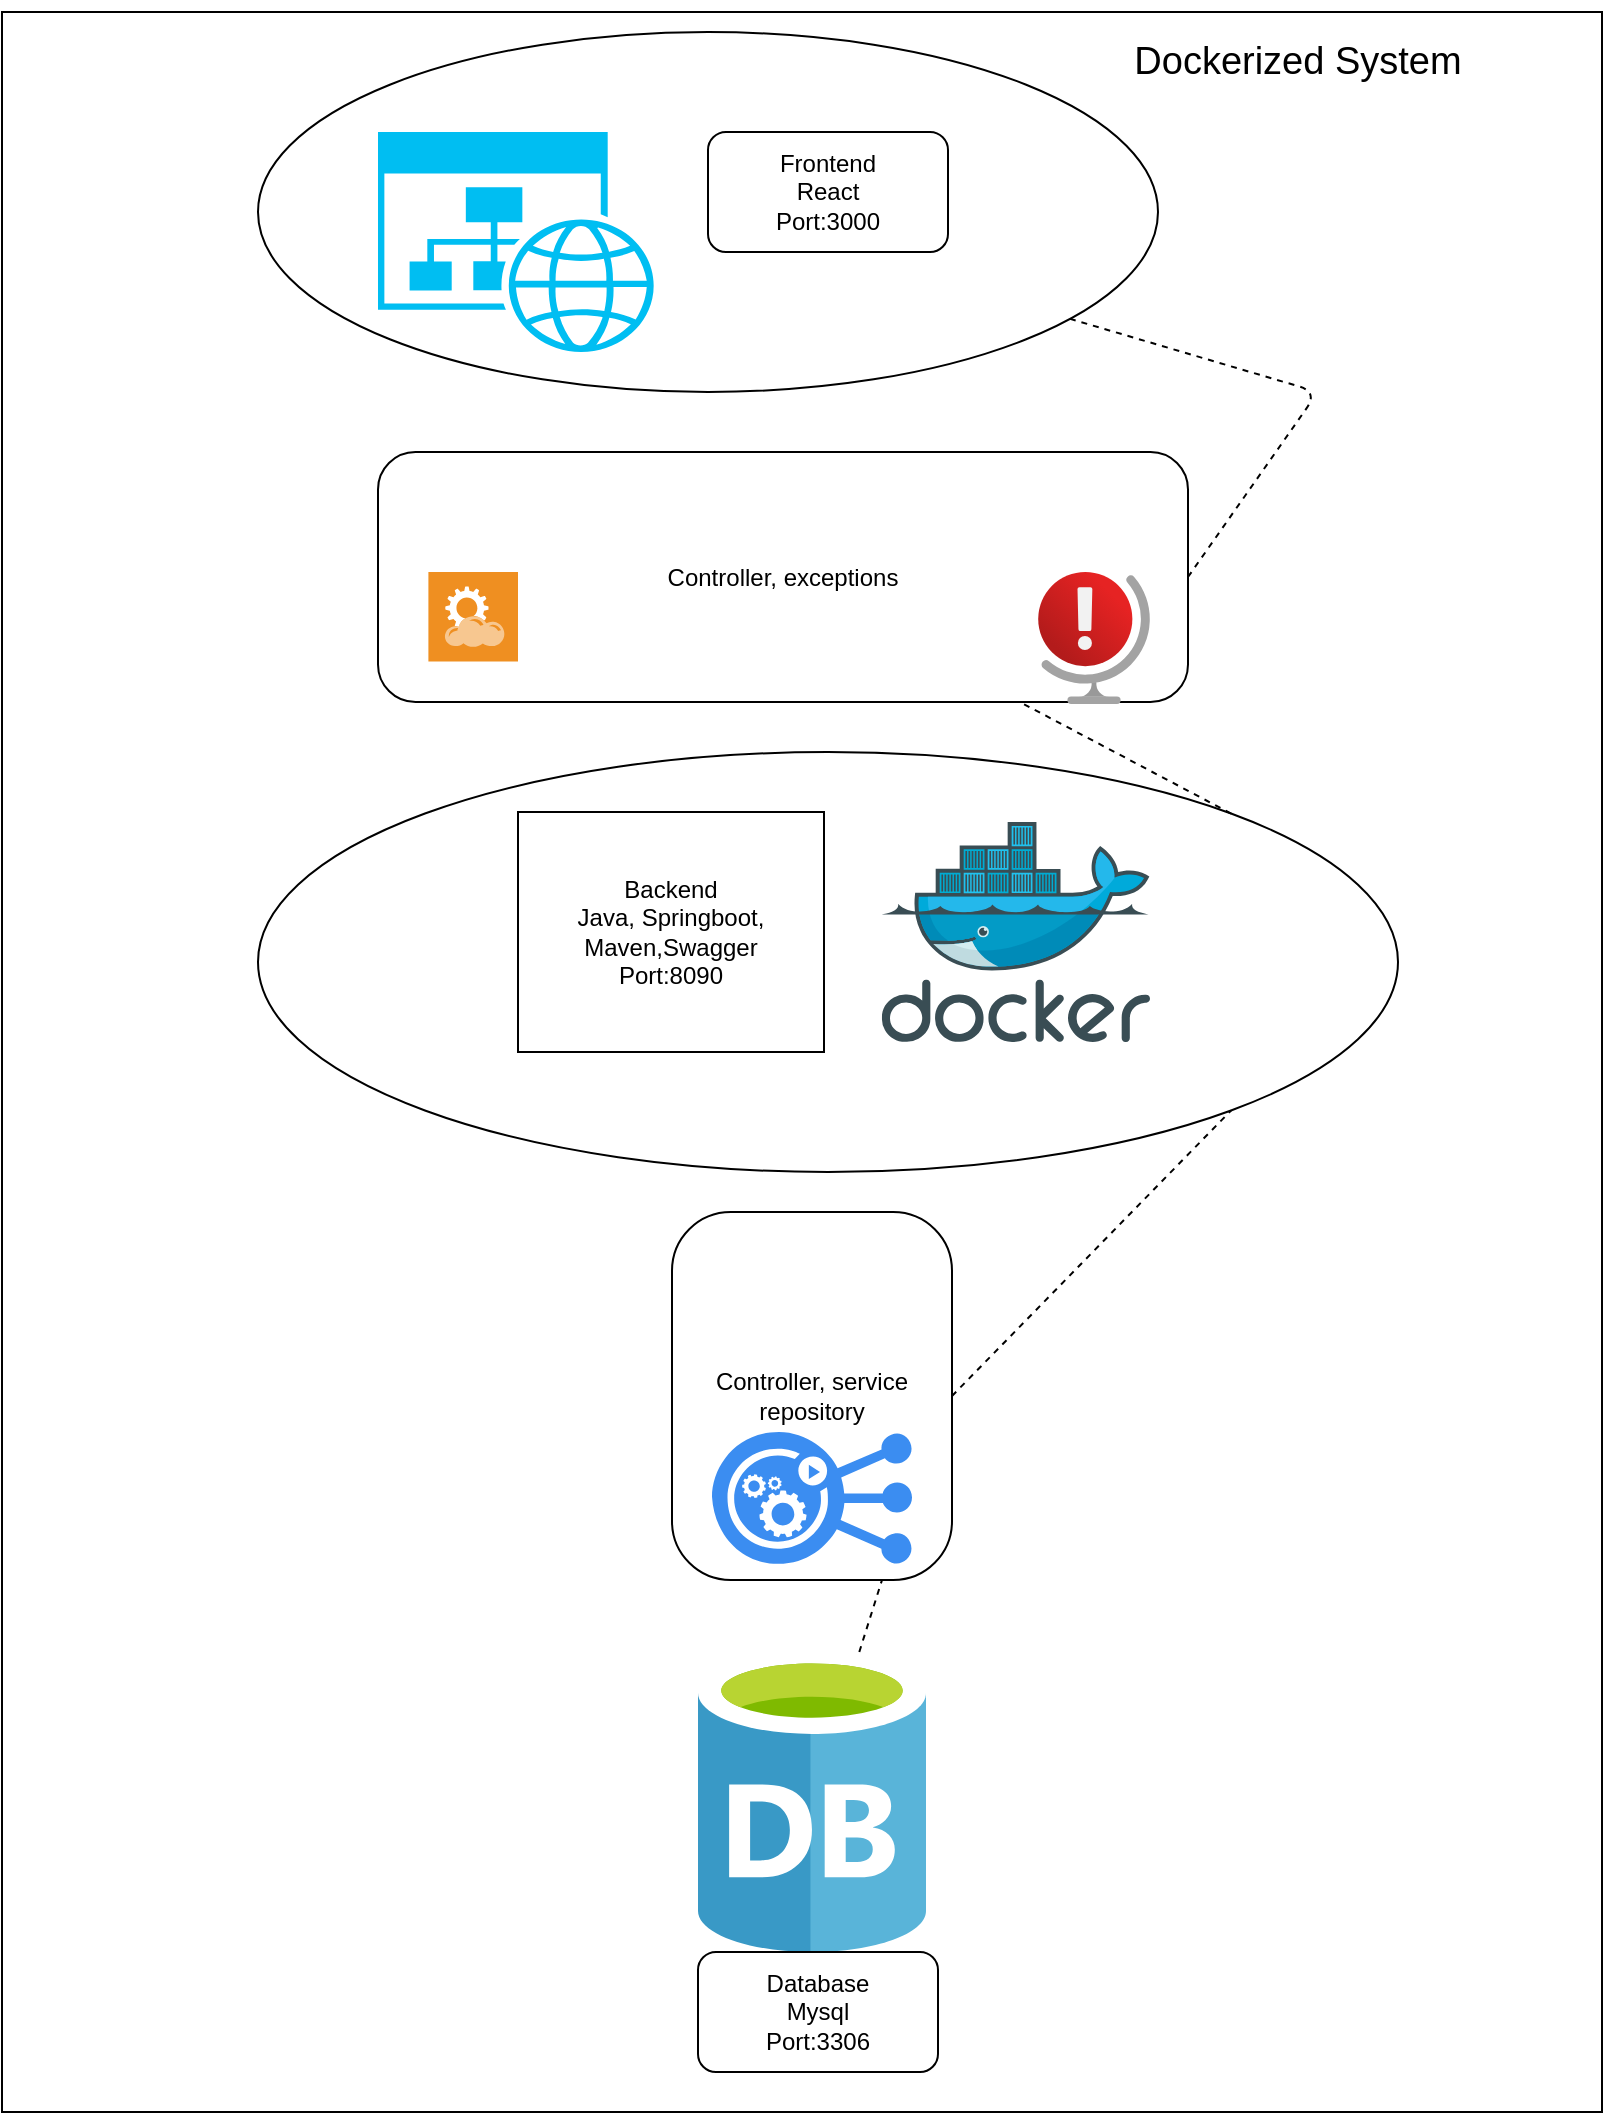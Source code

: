 <mxfile>
    <diagram id="nQGF-Ud8uuBfEzQcGW14" name="Page-1">
        <mxGraphModel dx="1008" dy="720" grid="1" gridSize="10" guides="1" tooltips="1" connect="1" arrows="1" fold="1" page="1" pageScale="1" pageWidth="850" pageHeight="1100" math="0" shadow="0">
            <root>
                <mxCell id="0"/>
                <mxCell id="1" parent="0"/>
                <mxCell id="2" value="" style="rounded=0;whiteSpace=wrap;html=1;" vertex="1" parent="1">
                    <mxGeometry x="12" y="10" width="800" height="1050" as="geometry"/>
                </mxCell>
                <mxCell id="56" value="" style="ellipse;whiteSpace=wrap;html=1;fontSize=12;" vertex="1" parent="1">
                    <mxGeometry x="140" y="380" width="570" height="210" as="geometry"/>
                </mxCell>
                <mxCell id="55" value="" style="ellipse;whiteSpace=wrap;html=1;fontSize=12;" vertex="1" parent="1">
                    <mxGeometry x="140" y="20" width="450" height="180" as="geometry"/>
                </mxCell>
                <mxCell id="6" value="Frontend&lt;br&gt;React&lt;br&gt;Port:3000" style="rounded=1;whiteSpace=wrap;html=1;" vertex="1" parent="1">
                    <mxGeometry x="365" y="70" width="120" height="60" as="geometry"/>
                </mxCell>
                <mxCell id="9" value="&lt;p style=&quot;line-height: 120%; font-size: 19px;&quot;&gt;Dockerized System&lt;/p&gt;" style="text;html=1;strokeColor=none;fillColor=none;align=center;verticalAlign=middle;whiteSpace=wrap;rounded=0;" vertex="1" parent="1">
                    <mxGeometry x="520" y="20" width="280" height="30" as="geometry"/>
                </mxCell>
                <mxCell id="32" value="Backend&lt;br&gt;Java, Springboot, Maven,Swagger&lt;br&gt;Port:8090" style="rounded=0;whiteSpace=wrap;html=1;fontSize=12;" vertex="1" parent="1">
                    <mxGeometry x="270" y="410" width="153" height="120" as="geometry"/>
                </mxCell>
                <mxCell id="41" value="" style="sketch=0;aspect=fixed;html=1;points=[];align=center;image;fontSize=12;image=img/lib/mscae/Database_General.svg;" vertex="1" parent="1">
                    <mxGeometry x="360" y="830" width="114" height="150" as="geometry"/>
                </mxCell>
                <mxCell id="42" value="Database&lt;br&gt;Mysql&lt;br&gt;Port:3306" style="rounded=1;whiteSpace=wrap;html=1;fontSize=12;" vertex="1" parent="1">
                    <mxGeometry x="360" y="980" width="120" height="60" as="geometry"/>
                </mxCell>
                <mxCell id="43" value="" style="sketch=0;aspect=fixed;html=1;points=[];align=center;image;fontSize=12;image=img/lib/mscae/Docker.svg;" vertex="1" parent="1">
                    <mxGeometry x="451.85" y="415" width="134.15" height="110" as="geometry"/>
                </mxCell>
                <mxCell id="45" value="" style="verticalLabelPosition=bottom;html=1;verticalAlign=top;align=center;strokeColor=none;fillColor=#00BEF2;shape=mxgraph.azure.website_generic;pointerEvents=1;fontSize=12;" vertex="1" parent="1">
                    <mxGeometry x="200" y="70" width="140" height="110" as="geometry"/>
                </mxCell>
                <mxCell id="51" value="Controller, service repository" style="rounded=1;whiteSpace=wrap;html=1;fontSize=12;arcSize=21;" vertex="1" parent="1">
                    <mxGeometry x="347" y="610" width="140" height="184" as="geometry"/>
                </mxCell>
                <mxCell id="53" value="" style="sketch=0;html=1;aspect=fixed;strokeColor=none;shadow=0;align=center;verticalAlign=top;fillColor=#3B8DF1;shape=mxgraph.gcp2.replication_controller_3;fontSize=12;" vertex="1" parent="1">
                    <mxGeometry x="367" y="720" width="100" height="66" as="geometry"/>
                </mxCell>
                <mxCell id="54" value="Controller, exceptions" style="rounded=1;whiteSpace=wrap;html=1;fontSize=12;" vertex="1" parent="1">
                    <mxGeometry x="200" y="230" width="405" height="125" as="geometry"/>
                </mxCell>
                <mxCell id="50" value="" style="aspect=fixed;html=1;points=[];align=center;image;fontSize=12;image=img/lib/azure2/general/Globe_Error.svg;" vertex="1" parent="1">
                    <mxGeometry x="530" y="290" width="56.0" height="66" as="geometry"/>
                </mxCell>
                <mxCell id="46" value="" style="shadow=0;dashed=0;html=1;strokeColor=none;fillColor=#EF8F21;labelPosition=center;verticalLabelPosition=bottom;verticalAlign=top;align=center;outlineConnect=0;shape=mxgraph.veeam.2d.restful_apis;fontSize=12;" vertex="1" parent="1">
                    <mxGeometry x="225.2" y="290" width="44.8" height="44.8" as="geometry"/>
                </mxCell>
                <mxCell id="58" value="" style="endArrow=none;dashed=1;html=1;fontSize=12;exitX=1;exitY=0.5;exitDx=0;exitDy=0;" edge="1" parent="1" source="54" target="55">
                    <mxGeometry width="50" height="50" relative="1" as="geometry">
                        <mxPoint x="650" y="190" as="sourcePoint"/>
                        <mxPoint x="700" y="140" as="targetPoint"/>
                        <Array as="points">
                            <mxPoint x="670" y="200"/>
                        </Array>
                    </mxGeometry>
                </mxCell>
                <mxCell id="59" value="" style="endArrow=none;dashed=1;html=1;fontSize=12;exitX=1;exitY=0;exitDx=0;exitDy=0;" edge="1" parent="1" source="56" target="54">
                    <mxGeometry width="50" height="50" relative="1" as="geometry">
                        <mxPoint x="660" y="420" as="sourcePoint"/>
                        <mxPoint x="710" y="370" as="targetPoint"/>
                    </mxGeometry>
                </mxCell>
                <mxCell id="60" value="" style="endArrow=none;dashed=1;html=1;fontSize=12;entryX=1;entryY=1;entryDx=0;entryDy=0;exitX=1;exitY=0.5;exitDx=0;exitDy=0;" edge="1" parent="1" source="51" target="56">
                    <mxGeometry width="50" height="50" relative="1" as="geometry">
                        <mxPoint x="530" y="670" as="sourcePoint"/>
                        <mxPoint x="580" y="620" as="targetPoint"/>
                    </mxGeometry>
                </mxCell>
                <mxCell id="61" value="" style="endArrow=none;dashed=1;html=1;fontSize=12;entryX=0.75;entryY=1;entryDx=0;entryDy=0;" edge="1" parent="1" source="41" target="51">
                    <mxGeometry width="50" height="50" relative="1" as="geometry">
                        <mxPoint x="570" y="870" as="sourcePoint"/>
                        <mxPoint x="620" y="820" as="targetPoint"/>
                    </mxGeometry>
                </mxCell>
            </root>
        </mxGraphModel>
    </diagram>
</mxfile>